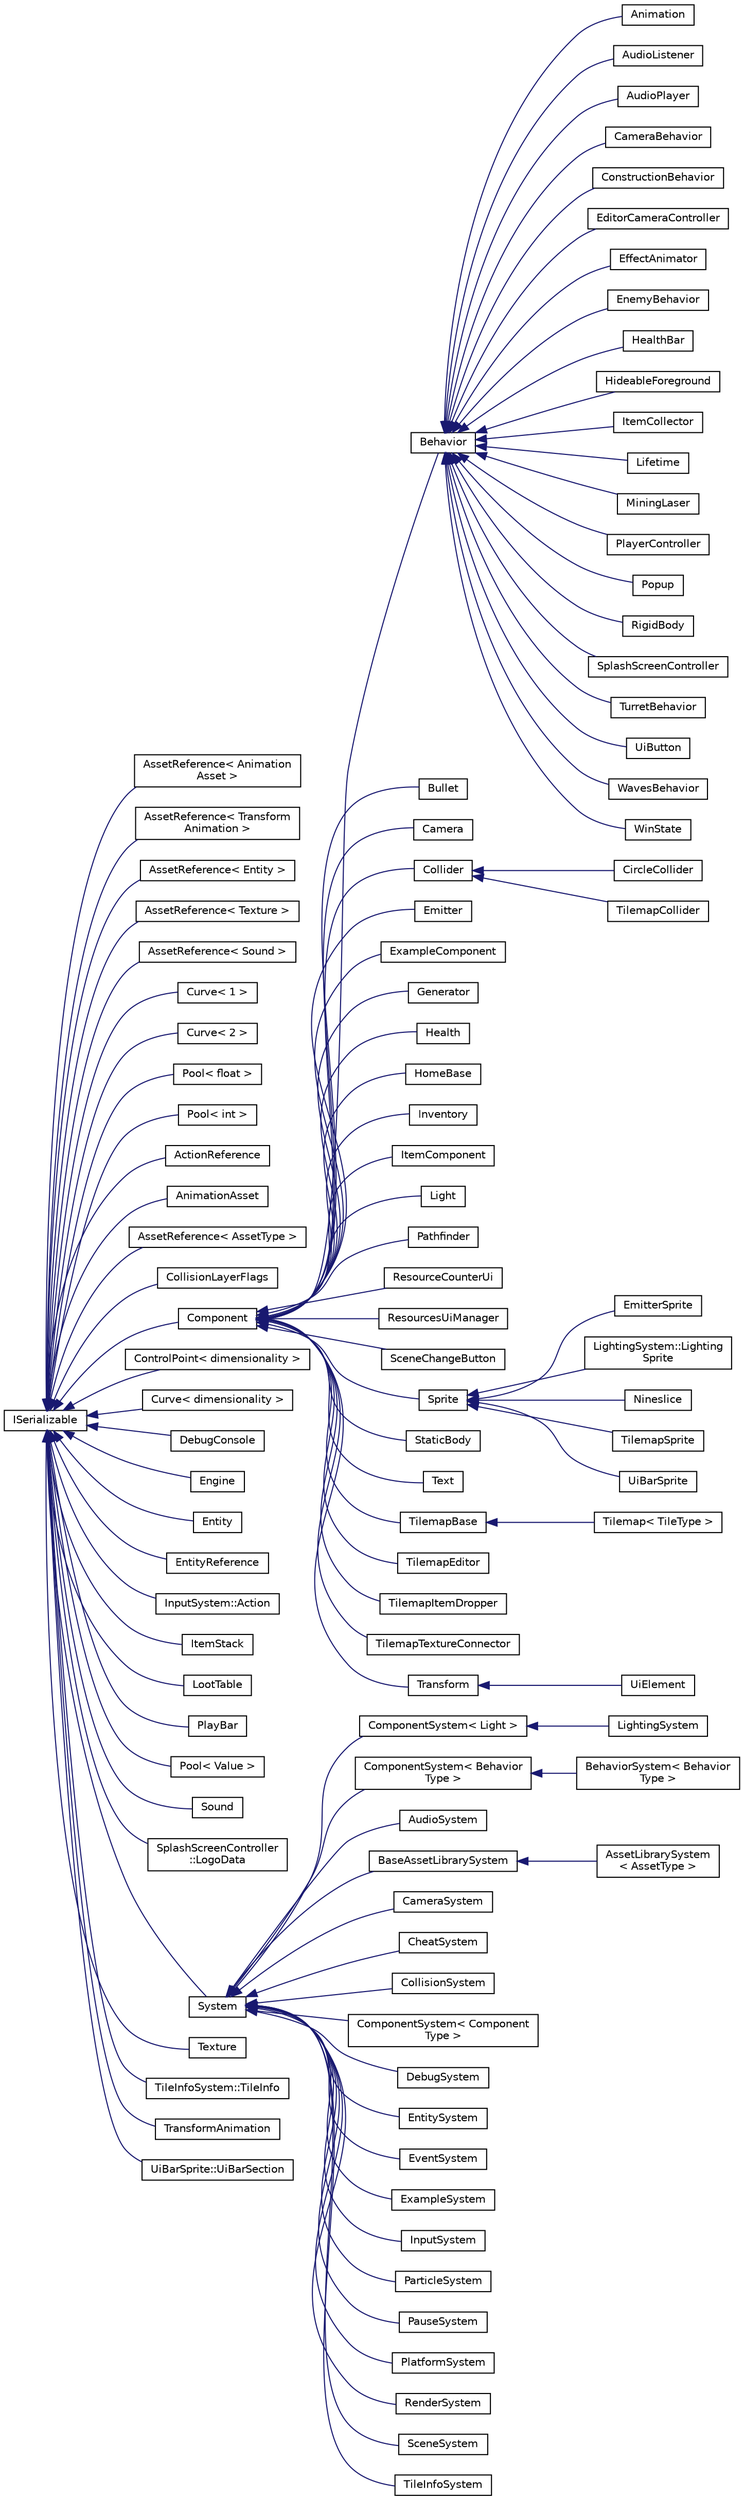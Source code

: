 digraph "Graphical Class Hierarchy"
{
 // LATEX_PDF_SIZE
  edge [fontname="Helvetica",fontsize="10",labelfontname="Helvetica",labelfontsize="10"];
  node [fontname="Helvetica",fontsize="10",shape=record];
  rankdir="LR";
  Node0 [label="ISerializable",height=0.2,width=0.4,color="black", fillcolor="white", style="filled",URL="$classISerializable.html",tooltip="interface for all serializable objects"];
  Node0 -> Node1 [dir="back",color="midnightblue",fontsize="10",style="solid",fontname="Helvetica"];
  Node1 [label="AssetReference\< Animation\lAsset \>",height=0.2,width=0.4,color="black", fillcolor="white", style="filled",URL="$classAssetReference.html",tooltip=" "];
  Node0 -> Node2 [dir="back",color="midnightblue",fontsize="10",style="solid",fontname="Helvetica"];
  Node2 [label="AssetReference\< Transform\lAnimation \>",height=0.2,width=0.4,color="black", fillcolor="white", style="filled",URL="$classAssetReference.html",tooltip=" "];
  Node0 -> Node3 [dir="back",color="midnightblue",fontsize="10",style="solid",fontname="Helvetica"];
  Node3 [label="AssetReference\< Entity \>",height=0.2,width=0.4,color="black", fillcolor="white", style="filled",URL="$classAssetReference.html",tooltip=" "];
  Node0 -> Node4 [dir="back",color="midnightblue",fontsize="10",style="solid",fontname="Helvetica"];
  Node4 [label="AssetReference\< Texture \>",height=0.2,width=0.4,color="black", fillcolor="white", style="filled",URL="$classAssetReference.html",tooltip=" "];
  Node0 -> Node5 [dir="back",color="midnightblue",fontsize="10",style="solid",fontname="Helvetica"];
  Node5 [label="AssetReference\< Sound \>",height=0.2,width=0.4,color="black", fillcolor="white", style="filled",URL="$classAssetReference.html",tooltip=" "];
  Node0 -> Node6 [dir="back",color="midnightblue",fontsize="10",style="solid",fontname="Helvetica"];
  Node6 [label="Curve\< 1 \>",height=0.2,width=0.4,color="black", fillcolor="white", style="filled",URL="$classCurve.html",tooltip=" "];
  Node0 -> Node7 [dir="back",color="midnightblue",fontsize="10",style="solid",fontname="Helvetica"];
  Node7 [label="Curve\< 2 \>",height=0.2,width=0.4,color="black", fillcolor="white", style="filled",URL="$classCurve.html",tooltip=" "];
  Node0 -> Node8 [dir="back",color="midnightblue",fontsize="10",style="solid",fontname="Helvetica"];
  Node8 [label="Pool\< float \>",height=0.2,width=0.4,color="black", fillcolor="white", style="filled",URL="$classPool.html",tooltip=" "];
  Node0 -> Node9 [dir="back",color="midnightblue",fontsize="10",style="solid",fontname="Helvetica"];
  Node9 [label="Pool\< int \>",height=0.2,width=0.4,color="black", fillcolor="white", style="filled",URL="$classPool.html",tooltip=" "];
  Node0 -> Node10 [dir="back",color="midnightblue",fontsize="10",style="solid",fontname="Helvetica"];
  Node10 [label="ActionReference",height=0.2,width=0.4,color="black", fillcolor="white", style="filled",URL="$classActionReference.html",tooltip="a reference to an Action"];
  Node0 -> Node11 [dir="back",color="midnightblue",fontsize="10",style="solid",fontname="Helvetica"];
  Node11 [label="AnimationAsset",height=0.2,width=0.4,color="black", fillcolor="white", style="filled",URL="$classAnimationAsset.html",tooltip=" "];
  Node0 -> Node12 [dir="back",color="midnightblue",fontsize="10",style="solid",fontname="Helvetica"];
  Node12 [label="AssetReference\< AssetType \>",height=0.2,width=0.4,color="black", fillcolor="white", style="filled",URL="$classAssetReference.html",tooltip="a reference to an Asset"];
  Node0 -> Node13 [dir="back",color="midnightblue",fontsize="10",style="solid",fontname="Helvetica"];
  Node13 [label="CollisionLayerFlags",height=0.2,width=0.4,color="black", fillcolor="white", style="filled",URL="$classCollisionLayerFlags.html",tooltip=" "];
  Node0 -> Node14 [dir="back",color="midnightblue",fontsize="10",style="solid",fontname="Helvetica"];
  Node14 [label="Component",height=0.2,width=0.4,color="black", fillcolor="white", style="filled",URL="$classComponent.html",tooltip=" "];
  Node14 -> Node15 [dir="back",color="midnightblue",fontsize="10",style="solid",fontname="Helvetica"];
  Node15 [label="Behavior",height=0.2,width=0.4,color="black", fillcolor="white", style="filled",URL="$classBehavior.html",tooltip=" "];
  Node15 -> Node16 [dir="back",color="midnightblue",fontsize="10",style="solid",fontname="Helvetica"];
  Node16 [label="Animation",height=0.2,width=0.4,color="black", fillcolor="white", style="filled",URL="$classAnimation.html",tooltip=" "];
  Node15 -> Node17 [dir="back",color="midnightblue",fontsize="10",style="solid",fontname="Helvetica"];
  Node17 [label="AudioListener",height=0.2,width=0.4,color="black", fillcolor="white", style="filled",URL="$classAudioListener.html",tooltip="component that picks up spatial audio"];
  Node15 -> Node18 [dir="back",color="midnightblue",fontsize="10",style="solid",fontname="Helvetica"];
  Node18 [label="AudioPlayer",height=0.2,width=0.4,color="black", fillcolor="white", style="filled",URL="$classAudioPlayer.html",tooltip="Component that can play audio."];
  Node15 -> Node19 [dir="back",color="midnightblue",fontsize="10",style="solid",fontname="Helvetica"];
  Node19 [label="CameraBehavior",height=0.2,width=0.4,color="black", fillcolor="white", style="filled",URL="$classCameraBehavior.html",tooltip=" "];
  Node15 -> Node20 [dir="back",color="midnightblue",fontsize="10",style="solid",fontname="Helvetica"];
  Node20 [label="ConstructionBehavior",height=0.2,width=0.4,color="black", fillcolor="white", style="filled",URL="$classConstructionBehavior.html",tooltip="Component that handles the construction of towers and modification of terrain."];
  Node15 -> Node21 [dir="back",color="midnightblue",fontsize="10",style="solid",fontname="Helvetica"];
  Node21 [label="EditorCameraController",height=0.2,width=0.4,color="black", fillcolor="white", style="filled",URL="$classEditorCameraController.html",tooltip="controls the camera while in the editor"];
  Node15 -> Node22 [dir="back",color="midnightblue",fontsize="10",style="solid",fontname="Helvetica"];
  Node22 [label="EffectAnimator",height=0.2,width=0.4,color="black", fillcolor="white", style="filled",URL="$classEffectAnimator.html",tooltip="Component that can play audio."];
  Node15 -> Node23 [dir="back",color="midnightblue",fontsize="10",style="solid",fontname="Helvetica"];
  Node23 [label="EnemyBehavior",height=0.2,width=0.4,color="black", fillcolor="white", style="filled",URL="$classEnemyBehavior.html",tooltip=" "];
  Node15 -> Node24 [dir="back",color="midnightblue",fontsize="10",style="solid",fontname="Helvetica"];
  Node24 [label="HealthBar",height=0.2,width=0.4,color="black", fillcolor="white", style="filled",URL="$classHealthBar.html",tooltip="health bar UI that displays offset from an Entity with a Health component"];
  Node15 -> Node25 [dir="back",color="midnightblue",fontsize="10",style="solid",fontname="Helvetica"];
  Node25 [label="HideableForeground",height=0.2,width=0.4,color="black", fillcolor="white", style="filled",URL="$classHideableForeground.html",tooltip="Component that hides an attached Sprite when it overlaps something."];
  Node15 -> Node26 [dir="back",color="midnightblue",fontsize="10",style="solid",fontname="Helvetica"];
  Node26 [label="ItemCollector",height=0.2,width=0.4,color="black", fillcolor="white", style="filled",URL="$classItemCollector.html",tooltip="Component that attracts and collects item entities in the world."];
  Node15 -> Node27 [dir="back",color="midnightblue",fontsize="10",style="solid",fontname="Helvetica"];
  Node27 [label="Lifetime",height=0.2,width=0.4,color="black", fillcolor="white", style="filled",URL="$classLifetime.html",tooltip="Component that destroys it's Enity after a given length of time."];
  Node15 -> Node28 [dir="back",color="midnightblue",fontsize="10",style="solid",fontname="Helvetica"];
  Node28 [label="MiningLaser",height=0.2,width=0.4,color="black", fillcolor="white", style="filled",URL="$classMiningLaser.html",tooltip="Digging laser controllable by an entity."];
  Node15 -> Node29 [dir="back",color="midnightblue",fontsize="10",style="solid",fontname="Helvetica"];
  Node29 [label="PlayerController",height=0.2,width=0.4,color="black", fillcolor="white", style="filled",URL="$classPlayerController.html",tooltip=" "];
  Node15 -> Node30 [dir="back",color="midnightblue",fontsize="10",style="solid",fontname="Helvetica"];
  Node30 [label="Popup",height=0.2,width=0.4,color="black", fillcolor="white", style="filled",URL="$classPopup.html",tooltip="A Popup is a behavior that will show a popup when a button is pressed."];
  Node15 -> Node31 [dir="back",color="midnightblue",fontsize="10",style="solid",fontname="Helvetica"];
  Node31 [label="RigidBody",height=0.2,width=0.4,color="black", fillcolor="white", style="filled",URL="$classRigidBody.html",tooltip=" "];
  Node15 -> Node32 [dir="back",color="midnightblue",fontsize="10",style="solid",fontname="Helvetica"];
  Node32 [label="SplashScreenController",height=0.2,width=0.4,color="black", fillcolor="white", style="filled",URL="$classSplashScreenController.html",tooltip=" "];
  Node15 -> Node33 [dir="back",color="midnightblue",fontsize="10",style="solid",fontname="Helvetica"];
  Node33 [label="TurretBehavior",height=0.2,width=0.4,color="black", fillcolor="white", style="filled",URL="$classTurretBehavior.html",tooltip=" "];
  Node15 -> Node34 [dir="back",color="midnightblue",fontsize="10",style="solid",fontname="Helvetica"];
  Node34 [label="UiButton",height=0.2,width=0.4,color="black", fillcolor="white", style="filled",URL="$classUiButton.html",tooltip="Ui Button that sends an event when clicked."];
  Node15 -> Node35 [dir="back",color="midnightblue",fontsize="10",style="solid",fontname="Helvetica"];
  Node35 [label="WavesBehavior",height=0.2,width=0.4,color="black", fillcolor="white", style="filled",URL="$classWavesBehavior.html",tooltip=" "];
  Node15 -> Node36 [dir="back",color="midnightblue",fontsize="10",style="solid",fontname="Helvetica"];
  Node36 [label="WinState",height=0.2,width=0.4,color="black", fillcolor="white", style="filled",URL="$classWinState.html",tooltip=" "];
  Node14 -> Node37 [dir="back",color="midnightblue",fontsize="10",style="solid",fontname="Helvetica"];
  Node37 [label="Bullet",height=0.2,width=0.4,color="black", fillcolor="white", style="filled",URL="$classBullet.html",tooltip="Component that destroys itself and deals damage on contact."];
  Node14 -> Node38 [dir="back",color="midnightblue",fontsize="10",style="solid",fontname="Helvetica"];
  Node38 [label="Camera",height=0.2,width=0.4,color="black", fillcolor="white", style="filled",URL="$classCamera.html",tooltip="Handles camera and coordinate systems / spaces."];
  Node14 -> Node39 [dir="back",color="midnightblue",fontsize="10",style="solid",fontname="Helvetica"];
  Node39 [label="Collider",height=0.2,width=0.4,color="black", fillcolor="white", style="filled",URL="$classCollider.html",tooltip="component which is used for detecting collisions and information about them"];
  Node39 -> Node40 [dir="back",color="midnightblue",fontsize="10",style="solid",fontname="Helvetica"];
  Node40 [label="CircleCollider",height=0.2,width=0.4,color="black", fillcolor="white", style="filled",URL="$classCircleCollider.html",tooltip="Circle-shaped Collider."];
  Node39 -> Node41 [dir="back",color="midnightblue",fontsize="10",style="solid",fontname="Helvetica"];
  Node41 [label="TilemapCollider",height=0.2,width=0.4,color="black", fillcolor="white", style="filled",URL="$classTilemapCollider.html",tooltip="Circle-shaped Collider."];
  Node14 -> Node42 [dir="back",color="midnightblue",fontsize="10",style="solid",fontname="Helvetica"];
  Node42 [label="Emitter",height=0.2,width=0.4,color="black", fillcolor="white", style="filled",URL="$classEmitter.html",tooltip="Emitter component - controls timing and behavior of particles."];
  Node14 -> Node43 [dir="back",color="midnightblue",fontsize="10",style="solid",fontname="Helvetica"];
  Node43 [label="ExampleComponent",height=0.2,width=0.4,color="black", fillcolor="white", style="filled",URL="$classExampleComponent.html",tooltip="DESCRIPTION HERE."];
  Node14 -> Node44 [dir="back",color="midnightblue",fontsize="10",style="solid",fontname="Helvetica"];
  Node44 [label="Generator",height=0.2,width=0.4,color="black", fillcolor="white", style="filled",URL="$classGenerator.html",tooltip=" "];
  Node14 -> Node45 [dir="back",color="midnightblue",fontsize="10",style="solid",fontname="Helvetica"];
  Node45 [label="Health",height=0.2,width=0.4,color="black", fillcolor="white", style="filled",URL="$classHealth.html",tooltip="Entity health component."];
  Node14 -> Node46 [dir="back",color="midnightblue",fontsize="10",style="solid",fontname="Helvetica"];
  Node46 [label="HomeBase",height=0.2,width=0.4,color="black", fillcolor="white", style="filled",URL="$classHomeBase.html",tooltip=" "];
  Node14 -> Node47 [dir="back",color="midnightblue",fontsize="10",style="solid",fontname="Helvetica"];
  Node47 [label="Inventory",height=0.2,width=0.4,color="black", fillcolor="white", style="filled",URL="$classInventory.html",tooltip="Inventory component that stores items."];
  Node14 -> Node48 [dir="back",color="midnightblue",fontsize="10",style="solid",fontname="Helvetica"];
  Node48 [label="ItemComponent",height=0.2,width=0.4,color="black", fillcolor="white", style="filled",URL="$classItemComponent.html",tooltip="Item in the world that can be picked up."];
  Node14 -> Node49 [dir="back",color="midnightblue",fontsize="10",style="solid",fontname="Helvetica"];
  Node49 [label="Light",height=0.2,width=0.4,color="black", fillcolor="white", style="filled",URL="$classLight.html",tooltip="Light source."];
  Node14 -> Node50 [dir="back",color="midnightblue",fontsize="10",style="solid",fontname="Helvetica"];
  Node50 [label="Pathfinder",height=0.2,width=0.4,color="black", fillcolor="white", style="filled",URL="$classPathfinder.html",tooltip=" "];
  Node14 -> Node51 [dir="back",color="midnightblue",fontsize="10",style="solid",fontname="Helvetica"];
  Node51 [label="ResourceCounterUi",height=0.2,width=0.4,color="black", fillcolor="white", style="filled",URL="$classResourceCounterUi.html",tooltip="Ui Component that displays a count of resources."];
  Node14 -> Node52 [dir="back",color="midnightblue",fontsize="10",style="solid",fontname="Helvetica"];
  Node52 [label="ResourcesUiManager",height=0.2,width=0.4,color="black", fillcolor="white", style="filled",URL="$classResourcesUiManager.html",tooltip="Component that manages the UI for displaying what resources a player currently has."];
  Node14 -> Node53 [dir="back",color="midnightblue",fontsize="10",style="solid",fontname="Helvetica"];
  Node53 [label="SceneChangeButton",height=0.2,width=0.4,color="black", fillcolor="white", style="filled",URL="$classSceneChangeButton.html",tooltip="Component that changes the scene when clicked."];
  Node14 -> Node54 [dir="back",color="midnightblue",fontsize="10",style="solid",fontname="Helvetica"];
  Node54 [label="Sprite",height=0.2,width=0.4,color="black", fillcolor="white", style="filled",URL="$classSprite.html",tooltip="Stores mesh + texture, along with other data needed to draw a basic 2D sprite."];
  Node54 -> Node55 [dir="back",color="midnightblue",fontsize="10",style="solid",fontname="Helvetica"];
  Node55 [label="EmitterSprite",height=0.2,width=0.4,color="black", fillcolor="white", style="filled",URL="$classEmitterSprite.html",tooltip="A version of Sprite for rendering tilemaps using GPU instancing."];
  Node54 -> Node56 [dir="back",color="midnightblue",fontsize="10",style="solid",fontname="Helvetica"];
  Node56 [label="LightingSystem::Lighting\lSprite",height=0.2,width=0.4,color="black", fillcolor="white", style="filled",URL="$classLightingSystem_1_1LightingSprite.html",tooltip=" "];
  Node54 -> Node57 [dir="back",color="midnightblue",fontsize="10",style="solid",fontname="Helvetica"];
  Node57 [label="Nineslice",height=0.2,width=0.4,color="black", fillcolor="white", style="filled",URL="$classNineslice.html",tooltip="sprite that renders a nineslice"];
  Node54 -> Node58 [dir="back",color="midnightblue",fontsize="10",style="solid",fontname="Helvetica"];
  Node58 [label="TilemapSprite",height=0.2,width=0.4,color="black", fillcolor="white", style="filled",URL="$classTilemapSprite.html",tooltip="A version of Sprite for rendering tilemaps using GPU instancing."];
  Node54 -> Node59 [dir="back",color="midnightblue",fontsize="10",style="solid",fontname="Helvetica"];
  Node59 [label="UiBarSprite",height=0.2,width=0.4,color="black", fillcolor="white", style="filled",URL="$classUiBarSprite.html",tooltip="sprite that renders a ui bar"];
  Node14 -> Node60 [dir="back",color="midnightblue",fontsize="10",style="solid",fontname="Helvetica"];
  Node60 [label="StaticBody",height=0.2,width=0.4,color="black", fillcolor="white", style="filled",URL="$classStaticBody.html",tooltip=" "];
  Node14 -> Node61 [dir="back",color="midnightblue",fontsize="10",style="solid",fontname="Helvetica"];
  Node61 [label="Text",height=0.2,width=0.4,color="black", fillcolor="white", style="filled",URL="$classText.html",tooltip="Component that makes use of Tilemap to draw text."];
  Node14 -> Node62 [dir="back",color="midnightblue",fontsize="10",style="solid",fontname="Helvetica"];
  Node62 [label="TilemapBase",height=0.2,width=0.4,color="black", fillcolor="white", style="filled",URL="$classTilemapBase.html",tooltip="untemplatized base Tilemap class"];
  Node62 -> Node63 [dir="back",color="midnightblue",fontsize="10",style="solid",fontname="Helvetica"];
  Node63 [label="Tilemap\< TileType \>",height=0.2,width=0.4,color="black", fillcolor="white", style="filled",URL="$classTilemap.html",tooltip="Loads and manages a tilemap array."];
  Node14 -> Node64 [dir="back",color="midnightblue",fontsize="10",style="solid",fontname="Helvetica"];
  Node64 [label="TilemapEditor",height=0.2,width=0.4,color="black", fillcolor="white", style="filled",URL="$classTilemapEditor.html",tooltip="Component that allows direct editing of a Tilemap."];
  Node14 -> Node65 [dir="back",color="midnightblue",fontsize="10",style="solid",fontname="Helvetica"];
  Node65 [label="TilemapItemDropper",height=0.2,width=0.4,color="black", fillcolor="white", style="filled",URL="$classTilemapItemDropper.html",tooltip="Drops an item whenever a tile is broken."];
  Node14 -> Node66 [dir="back",color="midnightblue",fontsize="10",style="solid",fontname="Helvetica"];
  Node66 [label="TilemapTextureConnector",height=0.2,width=0.4,color="black", fillcolor="white", style="filled",URL="$classTilemapTextureConnector.html",tooltip="Component that uses a parent 'source' tilemap to update a child tilemap with connected textures."];
  Node14 -> Node67 [dir="back",color="midnightblue",fontsize="10",style="solid",fontname="Helvetica"];
  Node67 [label="Transform",height=0.2,width=0.4,color="black", fillcolor="white", style="filled",URL="$classTransform.html",tooltip=" "];
  Node67 -> Node68 [dir="back",color="midnightblue",fontsize="10",style="solid",fontname="Helvetica"];
  Node68 [label="UiElement",height=0.2,width=0.4,color="black", fillcolor="white", style="filled",URL="$classUiElement.html",tooltip=" "];
  Node0 -> Node69 [dir="back",color="midnightblue",fontsize="10",style="solid",fontname="Helvetica"];
  Node69 [label="ControlPoint\< dimensionality \>",height=0.2,width=0.4,color="black", fillcolor="white", style="filled",URL="$classControlPoint.html",tooltip="control points used by this Curve"];
  Node0 -> Node70 [dir="back",color="midnightblue",fontsize="10",style="solid",fontname="Helvetica"];
  Node70 [label="Curve\< dimensionality \>",height=0.2,width=0.4,color="black", fillcolor="white", style="filled",URL="$classCurve.html",tooltip=" "];
  Node0 -> Node71 [dir="back",color="midnightblue",fontsize="10",style="solid",fontname="Helvetica"];
  Node71 [label="DebugConsole",height=0.2,width=0.4,color="black", fillcolor="white", style="filled",URL="$classDebugConsole.html",tooltip="The DebugConsole class is a singleton that provides a console for debugging It Shows Warning Messages..."];
  Node0 -> Node72 [dir="back",color="midnightblue",fontsize="10",style="solid",fontname="Helvetica"];
  Node72 [label="Engine",height=0.2,width=0.4,color="black", fillcolor="white", style="filled",URL="$classEngine.html",tooltip=" "];
  Node0 -> Node73 [dir="back",color="midnightblue",fontsize="10",style="solid",fontname="Helvetica"];
  Node73 [label="Entity",height=0.2,width=0.4,color="black", fillcolor="white", style="filled",URL="$classEntity.html",tooltip=" "];
  Node0 -> Node74 [dir="back",color="midnightblue",fontsize="10",style="solid",fontname="Helvetica"];
  Node74 [label="EntityReference",height=0.2,width=0.4,color="black", fillcolor="white", style="filled",URL="$classEntityReference.html",tooltip="a reference to an Entity in the scene"];
  Node0 -> Node75 [dir="back",color="midnightblue",fontsize="10",style="solid",fontname="Helvetica"];
  Node75 [label="InputSystem::Action",height=0.2,width=0.4,color="black", fillcolor="white", style="filled",URL="$classInputSystem_1_1Action.html",tooltip="action class, used to track an action with dynamic input"];
  Node0 -> Node76 [dir="back",color="midnightblue",fontsize="10",style="solid",fontname="Helvetica"];
  Node76 [label="ItemStack",height=0.2,width=0.4,color="black", fillcolor="white", style="filled",URL="$structItemStack.html",tooltip="a stack of multiple items of the same type"];
  Node0 -> Node77 [dir="back",color="midnightblue",fontsize="10",style="solid",fontname="Helvetica"];
  Node77 [label="LootTable",height=0.2,width=0.4,color="black", fillcolor="white", style="filled",URL="$classLootTable.html",tooltip="class for dropping configurable loot"];
  Node0 -> Node78 [dir="back",color="midnightblue",fontsize="10",style="solid",fontname="Helvetica"];
  Node78 [label="PlayBar",height=0.2,width=0.4,color="black", fillcolor="white", style="filled",URL="$classPlayBar.html",tooltip="UI Bar that handles playing, pausing, and autosaves of the scene."];
  Node0 -> Node79 [dir="back",color="midnightblue",fontsize="10",style="solid",fontname="Helvetica"];
  Node79 [label="Pool\< Value \>",height=0.2,width=0.4,color="black", fillcolor="white", style="filled",URL="$classPool.html",tooltip="The pool framework is what we use to represent health in our game."];
  Node0 -> Node80 [dir="back",color="midnightblue",fontsize="10",style="solid",fontname="Helvetica"];
  Node80 [label="Sound",height=0.2,width=0.4,color="black", fillcolor="white", style="filled",URL="$classSound.html",tooltip="Example System meant to be copy-pasted when creating new Systems."];
  Node0 -> Node81 [dir="back",color="midnightblue",fontsize="10",style="solid",fontname="Helvetica"];
  Node81 [label="SplashScreenController\l::LogoData",height=0.2,width=0.4,color="black", fillcolor="white", style="filled",URL="$classSplashScreenController_1_1LogoData.html",tooltip=" "];
  Node0 -> Node82 [dir="back",color="midnightblue",fontsize="10",style="solid",fontname="Helvetica"];
  Node82 [label="System",height=0.2,width=0.4,color="black", fillcolor="white", style="filled",URL="$classSystem.html",tooltip="Base class for all Systems."];
  Node82 -> Node83 [dir="back",color="midnightblue",fontsize="10",style="solid",fontname="Helvetica"];
  Node83 [label="ComponentSystem\< Light \>",height=0.2,width=0.4,color="black", fillcolor="white", style="filled",URL="$classComponentSystem.html",tooltip=" "];
  Node83 -> Node84 [dir="back",color="midnightblue",fontsize="10",style="solid",fontname="Helvetica"];
  Node84 [label="LightingSystem",height=0.2,width=0.4,color="black", fillcolor="white", style="filled",URL="$classLightingSystem.html",tooltip="Let there be light."];
  Node82 -> Node85 [dir="back",color="midnightblue",fontsize="10",style="solid",fontname="Helvetica"];
  Node85 [label="ComponentSystem\< Behavior\lType \>",height=0.2,width=0.4,color="black", fillcolor="white", style="filled",URL="$classComponentSystem.html",tooltip=" "];
  Node85 -> Node86 [dir="back",color="midnightblue",fontsize="10",style="solid",fontname="Helvetica"];
  Node86 [label="BehaviorSystem\< Behavior\lType \>",height=0.2,width=0.4,color="black", fillcolor="white", style="filled",URL="$classBehaviorSystem.html",tooltip="System that keeps track of and updates a specific kind of Behavior."];
  Node82 -> Node87 [dir="back",color="midnightblue",fontsize="10",style="solid",fontname="Helvetica"];
  Node87 [label="AudioSystem",height=0.2,width=0.4,color="black", fillcolor="white", style="filled",URL="$classAudioSystem.html",tooltip="Example System meant to be copy-pasted when creating new Systems."];
  Node82 -> Node88 [dir="back",color="midnightblue",fontsize="10",style="solid",fontname="Helvetica"];
  Node88 [label="BaseAssetLibrarySystem",height=0.2,width=0.4,color="black", fillcolor="white", style="filled",URL="$classBaseAssetLibrarySystem.html",tooltip=" "];
  Node88 -> Node89 [dir="back",color="midnightblue",fontsize="10",style="solid",fontname="Helvetica"];
  Node89 [label="AssetLibrarySystem\l\< AssetType \>",height=0.2,width=0.4,color="black", fillcolor="white", style="filled",URL="$classAssetLibrarySystem.html",tooltip="Asset System meant to be copy-pasted when creating new Systems."];
  Node82 -> Node90 [dir="back",color="midnightblue",fontsize="10",style="solid",fontname="Helvetica"];
  Node90 [label="CameraSystem",height=0.2,width=0.4,color="black", fillcolor="white", style="filled",URL="$classCameraSystem.html",tooltip="Handles camera and coordinate systems / spaces."];
  Node82 -> Node91 [dir="back",color="midnightblue",fontsize="10",style="solid",fontname="Helvetica"];
  Node91 [label="CheatSystem",height=0.2,width=0.4,color="black", fillcolor="white", style="filled",URL="$classCheatSystem.html",tooltip=" "];
  Node82 -> Node92 [dir="back",color="midnightblue",fontsize="10",style="solid",fontname="Helvetica"];
  Node92 [label="CollisionSystem",height=0.2,width=0.4,color="black", fillcolor="white", style="filled",URL="$classCollisionSystem.html",tooltip="responsible for checking collsisions between all Colliders"];
  Node82 -> Node93 [dir="back",color="midnightblue",fontsize="10",style="solid",fontname="Helvetica"];
  Node93 [label="ComponentSystem\< Component\lType \>",height=0.2,width=0.4,color="black", fillcolor="white", style="filled",URL="$classComponentSystem.html",tooltip="System that keeps track of a specific kind of Component."];
  Node82 -> Node94 [dir="back",color="midnightblue",fontsize="10",style="solid",fontname="Helvetica"];
  Node94 [label="DebugSystem",height=0.2,width=0.4,color="black", fillcolor="white", style="filled",URL="$classDebugSystem.html",tooltip="Debug System Class For Debugging."];
  Node82 -> Node95 [dir="back",color="midnightblue",fontsize="10",style="solid",fontname="Helvetica"];
  Node95 [label="EntitySystem",height=0.2,width=0.4,color="black", fillcolor="white", style="filled",URL="$classEntitySystem.html",tooltip="Example System meant to be copy-pasted when creating new Systems."];
  Node82 -> Node96 [dir="back",color="midnightblue",fontsize="10",style="solid",fontname="Helvetica"];
  Node96 [label="EventSystem",height=0.2,width=0.4,color="black", fillcolor="white", style="filled",URL="$classEventSystem.html",tooltip="System that handles Events and EventListeners."];
  Node82 -> Node97 [dir="back",color="midnightblue",fontsize="10",style="solid",fontname="Helvetica"];
  Node97 [label="ExampleSystem",height=0.2,width=0.4,color="black", fillcolor="white", style="filled",URL="$classExampleSystem.html",tooltip="DESCRIPTION HERE."];
  Node82 -> Node98 [dir="back",color="midnightblue",fontsize="10",style="solid",fontname="Helvetica"];
  Node98 [label="InputSystem",height=0.2,width=0.4,color="black", fillcolor="white", style="filled",URL="$classInputSystem.html",tooltip="Example System meant to be copy-pasted when creating new Systems."];
  Node82 -> Node99 [dir="back",color="midnightblue",fontsize="10",style="solid",fontname="Helvetica"];
  Node99 [label="ParticleSystem",height=0.2,width=0.4,color="black", fillcolor="white", style="filled",URL="$classParticleSystem.html",tooltip="System in charge of managing compute shader and emitters."];
  Node82 -> Node100 [dir="back",color="midnightblue",fontsize="10",style="solid",fontname="Helvetica"];
  Node100 [label="PauseSystem",height=0.2,width=0.4,color="black", fillcolor="white", style="filled",URL="$classPauseSystem.html",tooltip=" "];
  Node82 -> Node101 [dir="back",color="midnightblue",fontsize="10",style="solid",fontname="Helvetica"];
  Node101 [label="PlatformSystem",height=0.2,width=0.4,color="black", fillcolor="white", style="filled",URL="$classPlatformSystem.html",tooltip=" "];
  Node82 -> Node102 [dir="back",color="midnightblue",fontsize="10",style="solid",fontname="Helvetica"];
  Node102 [label="RenderSystem",height=0.2,width=0.4,color="black", fillcolor="white", style="filled",URL="$classRenderSystem.html",tooltip="Renders all of the Sprite components, keeps track of shaders."];
  Node82 -> Node103 [dir="back",color="midnightblue",fontsize="10",style="solid",fontname="Helvetica"];
  Node103 [label="SceneSystem",height=0.2,width=0.4,color="black", fillcolor="white", style="filled",URL="$classSceneSystem.html",tooltip="Example System meant to be copy-pasted when creating new Systems."];
  Node82 -> Node104 [dir="back",color="midnightblue",fontsize="10",style="solid",fontname="Helvetica"];
  Node104 [label="TileInfoSystem",height=0.2,width=0.4,color="black", fillcolor="white", style="filled",URL="$classTileInfoSystem.html",tooltip="Example System meant to be copy-pasted when creating new Systems."];
  Node0 -> Node105 [dir="back",color="midnightblue",fontsize="10",style="solid",fontname="Helvetica"];
  Node105 [label="Texture",height=0.2,width=0.4,color="black", fillcolor="white", style="filled",URL="$classTexture.html",tooltip="Stores texture data, and allows to bind it for rendering."];
  Node0 -> Node106 [dir="back",color="midnightblue",fontsize="10",style="solid",fontname="Helvetica"];
  Node106 [label="TileInfoSystem::TileInfo",height=0.2,width=0.4,color="black", fillcolor="white", style="filled",URL="$classTileInfoSystem_1_1TileInfo.html",tooltip="holds info about a specific tile type"];
  Node0 -> Node107 [dir="back",color="midnightblue",fontsize="10",style="solid",fontname="Helvetica"];
  Node107 [label="TransformAnimation",height=0.2,width=0.4,color="black", fillcolor="white", style="filled",URL="$classTransformAnimation.html",tooltip="Asset that animates a Transform with Curves."];
  Node0 -> Node108 [dir="back",color="midnightblue",fontsize="10",style="solid",fontname="Helvetica"];
  Node108 [label="UiBarSprite::UiBarSection",height=0.2,width=0.4,color="black", fillcolor="white", style="filled",URL="$structUiBarSprite_1_1UiBarSection.html",tooltip="struct that represents a data section in the UiBar"];
}
